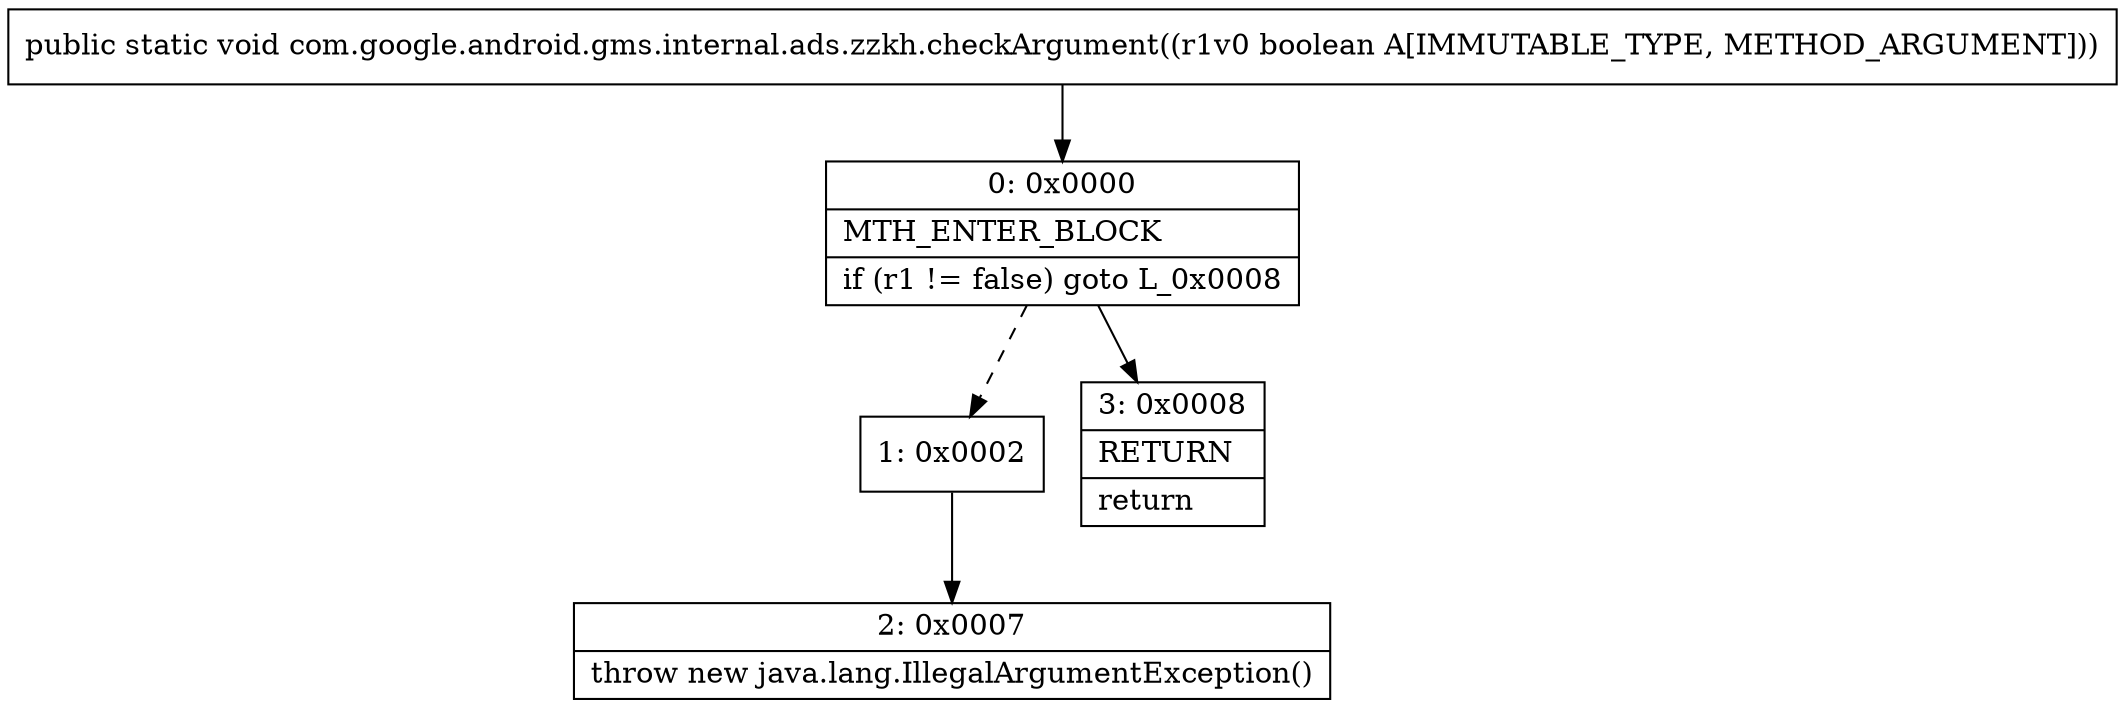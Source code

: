 digraph "CFG forcom.google.android.gms.internal.ads.zzkh.checkArgument(Z)V" {
Node_0 [shape=record,label="{0\:\ 0x0000|MTH_ENTER_BLOCK\l|if (r1 != false) goto L_0x0008\l}"];
Node_1 [shape=record,label="{1\:\ 0x0002}"];
Node_2 [shape=record,label="{2\:\ 0x0007|throw new java.lang.IllegalArgumentException()\l}"];
Node_3 [shape=record,label="{3\:\ 0x0008|RETURN\l|return\l}"];
MethodNode[shape=record,label="{public static void com.google.android.gms.internal.ads.zzkh.checkArgument((r1v0 boolean A[IMMUTABLE_TYPE, METHOD_ARGUMENT])) }"];
MethodNode -> Node_0;
Node_0 -> Node_1[style=dashed];
Node_0 -> Node_3;
Node_1 -> Node_2;
}

